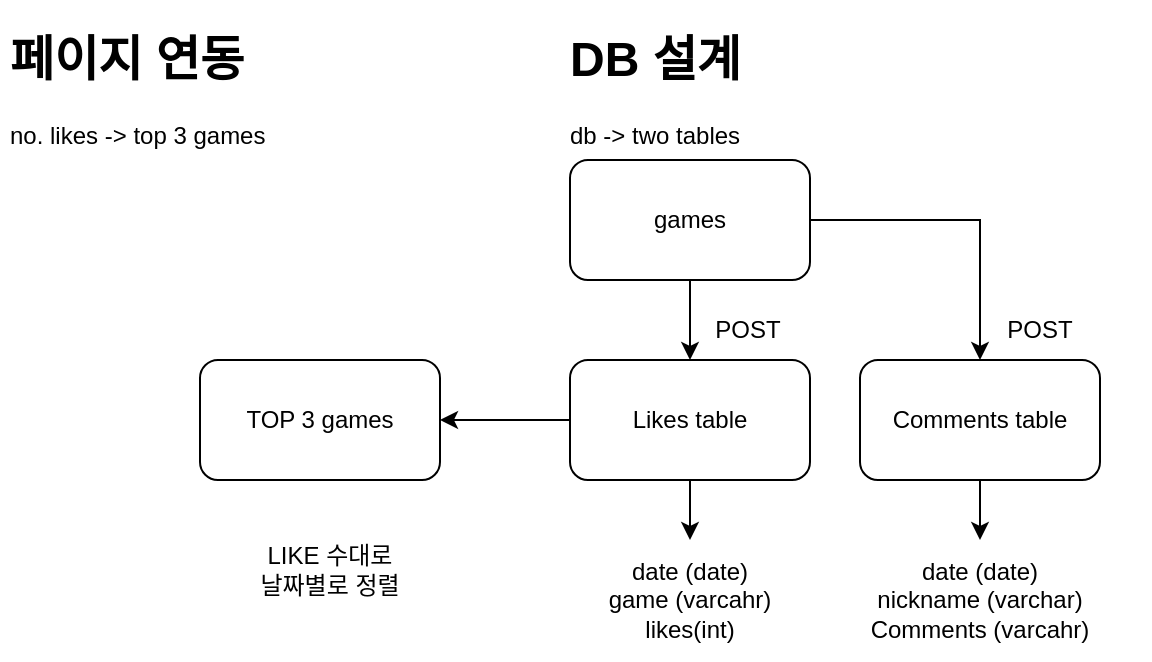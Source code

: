 <mxfile version="15.6.8" type="github">
  <diagram id="9pPDvE_OMYeG905Ehizr" name="Page-1">
    <mxGraphModel dx="677" dy="481" grid="1" gridSize="10" guides="1" tooltips="1" connect="1" arrows="1" fold="1" page="1" pageScale="1" pageWidth="827" pageHeight="1169" math="0" shadow="0">
      <root>
        <mxCell id="0" />
        <mxCell id="1" parent="0" />
        <mxCell id="ijD2c4SSN4JpKdHMXDa4-3" style="edgeStyle=orthogonalEdgeStyle;rounded=0;orthogonalLoop=1;jettySize=auto;html=1;exitX=0.5;exitY=1;exitDx=0;exitDy=0;" edge="1" parent="1" source="ijD2c4SSN4JpKdHMXDa4-1" target="ijD2c4SSN4JpKdHMXDa4-2">
          <mxGeometry relative="1" as="geometry" />
        </mxCell>
        <mxCell id="ijD2c4SSN4JpKdHMXDa4-7" style="edgeStyle=orthogonalEdgeStyle;rounded=0;orthogonalLoop=1;jettySize=auto;html=1;entryX=0.5;entryY=0;entryDx=0;entryDy=0;" edge="1" parent="1" source="ijD2c4SSN4JpKdHMXDa4-1" target="ijD2c4SSN4JpKdHMXDa4-6">
          <mxGeometry relative="1" as="geometry" />
        </mxCell>
        <mxCell id="ijD2c4SSN4JpKdHMXDa4-1" value="games" style="rounded=1;whiteSpace=wrap;html=1;" vertex="1" parent="1">
          <mxGeometry x="375" y="140" width="120" height="60" as="geometry" />
        </mxCell>
        <mxCell id="ijD2c4SSN4JpKdHMXDa4-5" style="edgeStyle=orthogonalEdgeStyle;rounded=0;orthogonalLoop=1;jettySize=auto;html=1;exitX=0.5;exitY=1;exitDx=0;exitDy=0;" edge="1" parent="1" source="ijD2c4SSN4JpKdHMXDa4-2" target="ijD2c4SSN4JpKdHMXDa4-4">
          <mxGeometry relative="1" as="geometry" />
        </mxCell>
        <mxCell id="ijD2c4SSN4JpKdHMXDa4-15" value="" style="edgeStyle=orthogonalEdgeStyle;rounded=0;orthogonalLoop=1;jettySize=auto;html=1;" edge="1" parent="1" source="ijD2c4SSN4JpKdHMXDa4-2" target="ijD2c4SSN4JpKdHMXDa4-13">
          <mxGeometry relative="1" as="geometry" />
        </mxCell>
        <mxCell id="ijD2c4SSN4JpKdHMXDa4-2" value="Likes table" style="rounded=1;whiteSpace=wrap;html=1;" vertex="1" parent="1">
          <mxGeometry x="375" y="240" width="120" height="60" as="geometry" />
        </mxCell>
        <mxCell id="ijD2c4SSN4JpKdHMXDa4-4" value="date (date)&lt;br&gt;game (varcahr) &lt;br&gt;likes(int)" style="text;html=1;strokeColor=none;fillColor=none;align=center;verticalAlign=middle;whiteSpace=wrap;rounded=0;" vertex="1" parent="1">
          <mxGeometry x="350" y="330" width="170" height="60" as="geometry" />
        </mxCell>
        <mxCell id="ijD2c4SSN4JpKdHMXDa4-9" value="" style="edgeStyle=orthogonalEdgeStyle;rounded=0;orthogonalLoop=1;jettySize=auto;html=1;" edge="1" parent="1" source="ijD2c4SSN4JpKdHMXDa4-6" target="ijD2c4SSN4JpKdHMXDa4-8">
          <mxGeometry relative="1" as="geometry" />
        </mxCell>
        <mxCell id="ijD2c4SSN4JpKdHMXDa4-6" value="Comments table" style="rounded=1;whiteSpace=wrap;html=1;" vertex="1" parent="1">
          <mxGeometry x="520" y="240" width="120" height="60" as="geometry" />
        </mxCell>
        <mxCell id="ijD2c4SSN4JpKdHMXDa4-8" value="date (date)&lt;br&gt;nickname (varchar)&lt;br&gt;Comments (varcahr)" style="text;html=1;strokeColor=none;fillColor=none;align=center;verticalAlign=middle;whiteSpace=wrap;rounded=0;" vertex="1" parent="1">
          <mxGeometry x="495" y="330" width="170" height="60" as="geometry" />
        </mxCell>
        <mxCell id="ijD2c4SSN4JpKdHMXDa4-10" value="&lt;h1&gt;DB 설계&lt;/h1&gt;&lt;p&gt;db -&amp;gt; two tables&lt;/p&gt;" style="text;html=1;strokeColor=none;fillColor=none;spacing=5;spacingTop=-20;whiteSpace=wrap;overflow=hidden;rounded=0;" vertex="1" parent="1">
          <mxGeometry x="370" y="70" width="190" height="120" as="geometry" />
        </mxCell>
        <mxCell id="ijD2c4SSN4JpKdHMXDa4-11" value="POST" style="text;html=1;strokeColor=none;fillColor=none;align=center;verticalAlign=middle;whiteSpace=wrap;rounded=0;" vertex="1" parent="1">
          <mxGeometry x="580" y="210" width="60" height="30" as="geometry" />
        </mxCell>
        <mxCell id="ijD2c4SSN4JpKdHMXDa4-12" value="POST" style="text;html=1;strokeColor=none;fillColor=none;align=center;verticalAlign=middle;whiteSpace=wrap;rounded=0;" vertex="1" parent="1">
          <mxGeometry x="434" y="210" width="60" height="30" as="geometry" />
        </mxCell>
        <mxCell id="ijD2c4SSN4JpKdHMXDa4-13" value="TOP 3 games" style="rounded=1;whiteSpace=wrap;html=1;" vertex="1" parent="1">
          <mxGeometry x="190" y="240" width="120" height="60" as="geometry" />
        </mxCell>
        <mxCell id="ijD2c4SSN4JpKdHMXDa4-14" value="&lt;h1&gt;페이지 연동&lt;/h1&gt;&lt;p&gt;no. likes -&amp;gt; top 3 games&lt;/p&gt;" style="text;html=1;strokeColor=none;fillColor=none;spacing=5;spacingTop=-20;whiteSpace=wrap;overflow=hidden;rounded=0;" vertex="1" parent="1">
          <mxGeometry x="90" y="70" width="190" height="120" as="geometry" />
        </mxCell>
        <mxCell id="ijD2c4SSN4JpKdHMXDa4-17" value="LIKE 수대로&lt;br&gt;날짜별로 정렬" style="text;html=1;strokeColor=none;fillColor=none;align=center;verticalAlign=middle;whiteSpace=wrap;rounded=0;" vertex="1" parent="1">
          <mxGeometry x="190" y="330" width="130" height="30" as="geometry" />
        </mxCell>
      </root>
    </mxGraphModel>
  </diagram>
</mxfile>
